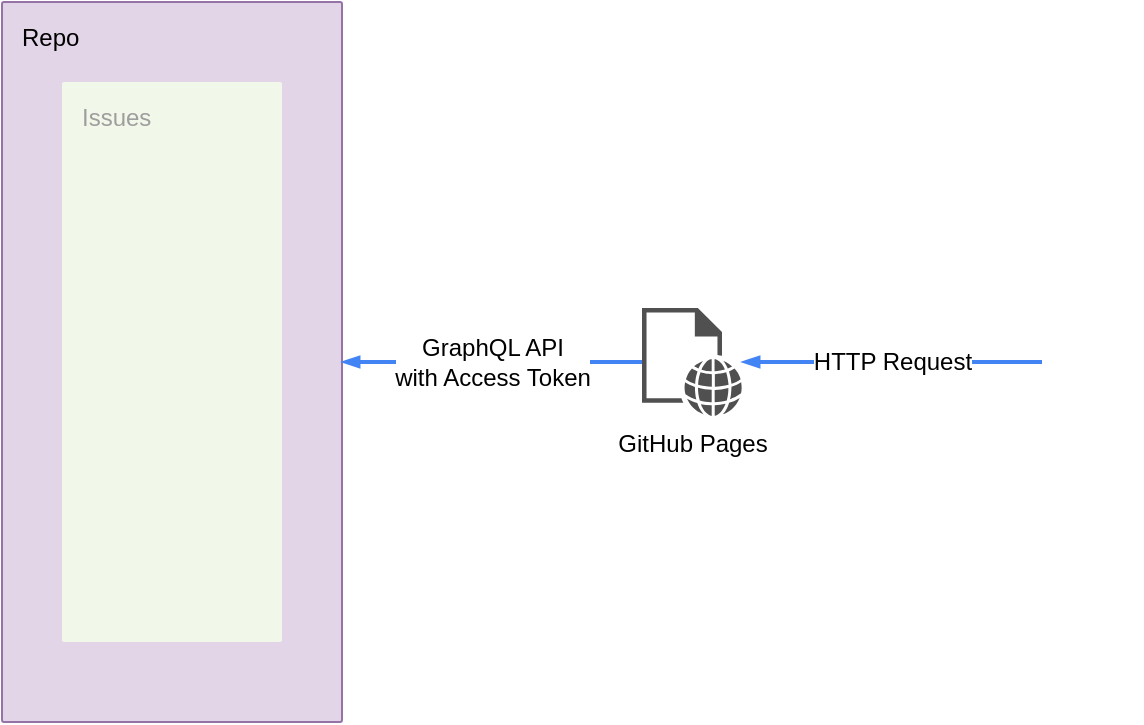 <mxfile version="12.6.5" type="device"><diagram id="d1ab7348-05c3-a1e3-ca4d-12c340fd6b49" name="Page-1"><mxGraphModel dx="1102" dy="561" grid="1" gridSize="10" guides="1" tooltips="1" connect="1" arrows="1" fold="1" page="1" pageScale="1" pageWidth="1169" pageHeight="827" background="#ffffff" math="0" shadow="0"><root><mxCell id="0"/><mxCell id="1" parent="0"/><mxCell id="pwcz87CZO3XKXqydN_NO-60" value="Repo" style="points=[[0,0,0],[0.25,0,0],[0.5,0,0],[0.75,0,0],[1,0,0],[1,0.25,0],[1,0.5,0],[1,0.75,0],[1,1,0],[0.75,1,0],[0.5,1,0],[0.25,1,0],[0,1,0],[0,0.75,0],[0,0.5,0],[0,0.25,0]];rounded=1;absoluteArcSize=1;arcSize=2;html=1;strokeColor=#9673a6;shadow=0;dashed=0;fontSize=12;align=left;verticalAlign=top;spacing=10;spacingTop=-4;fillColor=#e1d5e7;" parent="1" vertex="1"><mxGeometry x="80" y="160" width="170" height="360" as="geometry"/></mxCell><mxCell id="8" value="Issues" style="rounded=1;absoluteArcSize=1;arcSize=2;html=1;strokeColor=none;gradientColor=none;shadow=0;dashed=0;fontSize=12;fontColor=#9E9E9E;align=left;verticalAlign=top;spacing=10;spacingTop=-4;fillColor=#F1F8E9;" parent="1" vertex="1"><mxGeometry x="110" y="200" width="110" height="280" as="geometry"/></mxCell><mxCell id="pwcz87CZO3XKXqydN_NO-56" value="" style="shape=image;html=1;verticalAlign=top;verticalLabelPosition=bottom;labelBackgroundColor=#ffffff;imageAspect=0;aspect=fixed;image=https://cdn1.iconfinder.com/data/icons/facebook-ui/48/additional_icons-16-128.png" parent="1" vertex="1"><mxGeometry x="144" y="297" width="42" height="42" as="geometry"/></mxCell><mxCell id="pwcz87CZO3XKXqydN_NO-57" value="" style="shape=image;html=1;verticalAlign=top;verticalLabelPosition=bottom;labelBackgroundColor=#ffffff;imageAspect=0;aspect=fixed;image=https://cdn1.iconfinder.com/data/icons/facebook-ui/48/additional_icons-16-128.png" parent="1" vertex="1"><mxGeometry x="144" y="353" width="42" height="42" as="geometry"/></mxCell><mxCell id="pwcz87CZO3XKXqydN_NO-58" value="" style="shape=image;html=1;verticalAlign=top;verticalLabelPosition=bottom;labelBackgroundColor=#ffffff;imageAspect=0;aspect=fixed;image=https://cdn1.iconfinder.com/data/icons/facebook-ui/48/additional_icons-16-128.png" parent="1" vertex="1"><mxGeometry x="144" y="240" width="42" height="42" as="geometry"/></mxCell><mxCell id="pwcz87CZO3XKXqydN_NO-59" value="" style="shape=image;html=1;verticalAlign=top;verticalLabelPosition=bottom;labelBackgroundColor=#ffffff;imageAspect=0;aspect=fixed;image=https://cdn1.iconfinder.com/data/icons/facebook-ui/48/additional_icons-16-128.png" parent="1" vertex="1"><mxGeometry x="144" y="410" width="42" height="42" as="geometry"/></mxCell><mxCell id="pwcz87CZO3XKXqydN_NO-63" value="" style="shape=image;html=1;verticalAlign=top;verticalLabelPosition=bottom;labelBackgroundColor=#ffffff;imageAspect=0;aspect=fixed;image=https://cdn1.iconfinder.com/data/icons/smallicons-logotypes/32/firefox-128.png" parent="1" vertex="1"><mxGeometry x="600" y="315" width="50" height="50" as="geometry"/></mxCell><mxCell id="pwcz87CZO3XKXqydN_NO-64" value="GitHub Pages" style="pointerEvents=1;shadow=0;dashed=0;html=1;strokeColor=none;fillColor=#505050;labelPosition=center;verticalLabelPosition=bottom;verticalAlign=top;outlineConnect=0;align=center;shape=mxgraph.office.concepts.web_page;" parent="1" vertex="1"><mxGeometry x="400" y="313" width="50" height="54" as="geometry"/></mxCell><mxCell id="pwcz87CZO3XKXqydN_NO-65" value="HTTP Request" style="edgeStyle=orthogonalEdgeStyle;fontSize=12;html=1;endArrow=blockThin;endFill=1;rounded=0;strokeWidth=2;endSize=4;startSize=4;dashed=0;strokeColor=#4284F3;" parent="1" source="pwcz87CZO3XKXqydN_NO-63" target="pwcz87CZO3XKXqydN_NO-64" edge="1"><mxGeometry width="100" relative="1" as="geometry"><mxPoint x="80" y="540" as="sourcePoint"/><mxPoint x="180" y="540" as="targetPoint"/></mxGeometry></mxCell><mxCell id="pwcz87CZO3XKXqydN_NO-66" value="GraphQL API&lt;br&gt;with Access Token" style="edgeStyle=orthogonalEdgeStyle;fontSize=12;html=1;endArrow=blockThin;endFill=1;rounded=0;strokeWidth=2;endSize=4;startSize=4;dashed=0;strokeColor=#4284F3;" parent="1" source="pwcz87CZO3XKXqydN_NO-64" target="pwcz87CZO3XKXqydN_NO-60" edge="1"><mxGeometry width="100" relative="1" as="geometry"><mxPoint x="80" y="540" as="sourcePoint"/><mxPoint x="290" y="380" as="targetPoint"/></mxGeometry></mxCell></root></mxGraphModel></diagram></mxfile>
